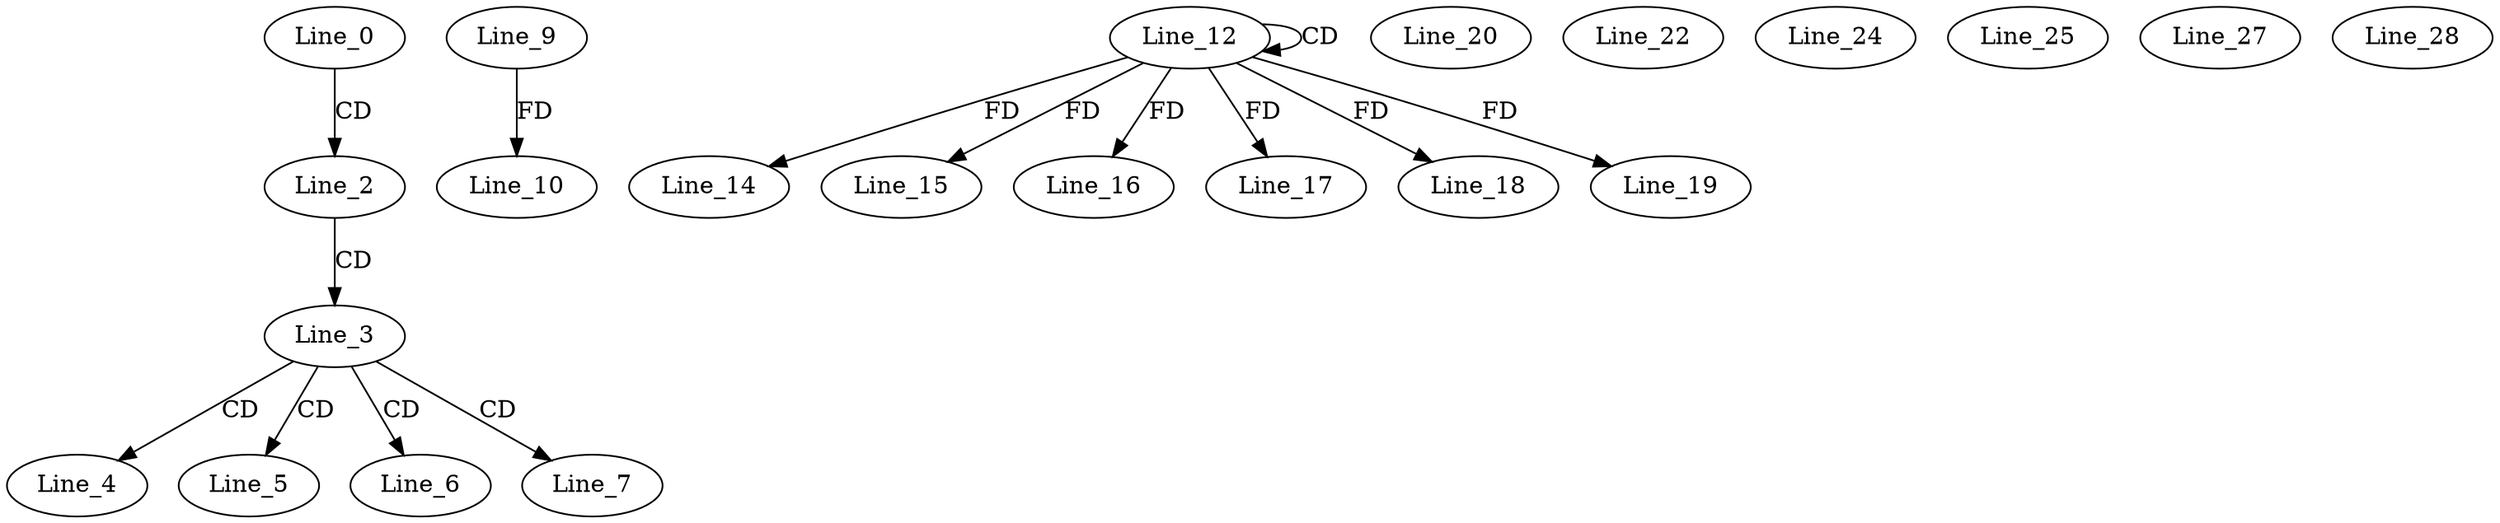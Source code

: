 digraph G {
  Line_0;
  Line_2;
  Line_3;
  Line_4;
  Line_5;
  Line_5;
  Line_6;
  Line_6;
  Line_6;
  Line_7;
  Line_7;
  Line_9;
  Line_9;
  Line_9;
  Line_10;
  Line_10;
  Line_12;
  Line_12;
  Line_12;
  Line_14;
  Line_14;
  Line_15;
  Line_15;
  Line_16;
  Line_16;
  Line_17;
  Line_17;
  Line_18;
  Line_18;
  Line_19;
  Line_19;
  Line_20;
  Line_20;
  Line_22;
  Line_24;
  Line_25;
  Line_27;
  Line_28;
  Line_0 -> Line_2 [ label="CD" ];
  Line_2 -> Line_3 [ label="CD" ];
  Line_3 -> Line_4 [ label="CD" ];
  Line_3 -> Line_5 [ label="CD" ];
  Line_3 -> Line_6 [ label="CD" ];
  Line_3 -> Line_7 [ label="CD" ];
  Line_9 -> Line_10 [ label="FD" ];
  Line_12 -> Line_12 [ label="CD" ];
  Line_12 -> Line_14 [ label="FD" ];
  Line_12 -> Line_15 [ label="FD" ];
  Line_12 -> Line_16 [ label="FD" ];
  Line_12 -> Line_17 [ label="FD" ];
  Line_12 -> Line_18 [ label="FD" ];
  Line_12 -> Line_19 [ label="FD" ];
}
